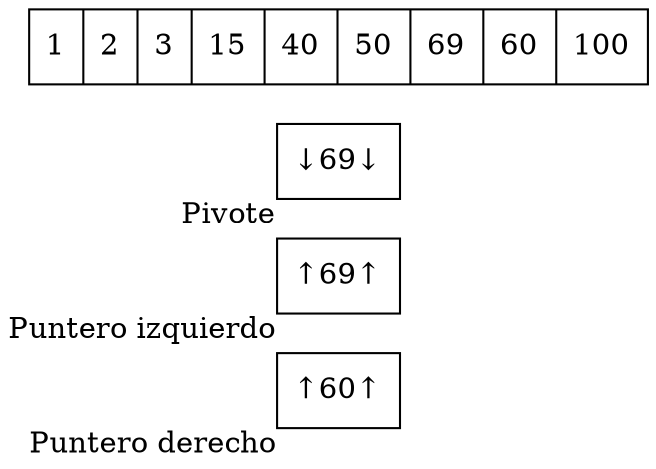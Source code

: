 digraph G{ node [shape = record ];
 rankdir=LR;puntDer[label="↑60↑" xlabel="Puntero derecho" pos = "12,0!"]
puntIzq[label="↑69↑" xlabel="Puntero izquierdo" pos = "8,0!"]
pivote[label="↓69↓" xlabel ="Pivote" pos = "10,2!"]
X[label="{ 1|2|3|15|40|50|69|60|100}" pos = "10,1!" ]}
